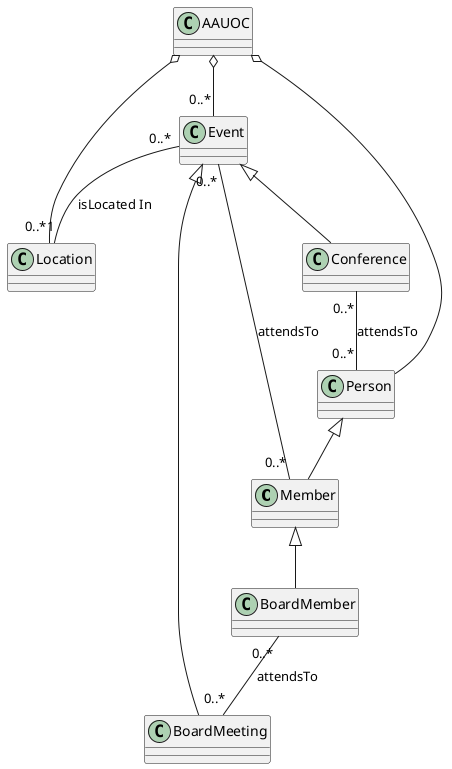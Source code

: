 @startuml
class Member
class BoardMember
class Event
class Conference
class BoardMeeting
class Location
class Person
class AAUOC
Event <|-- Conference
Event <|-- BoardMeeting
Member <|-- BoardMember
Person <|-- Member
AAUOC o-- Person
AAUOC o-- "0..*" Event
AAUOC o--"0..*" Location
Event "0..*" --"1" Location : isLocated In
Event "0..*"-- "0..*" Member : attendsTo
BoardMember"0..*" -- "0..*" BoardMeeting:attendsTo
Conference "0..*" -- "0..*" Person:attendsTo



@enduml




